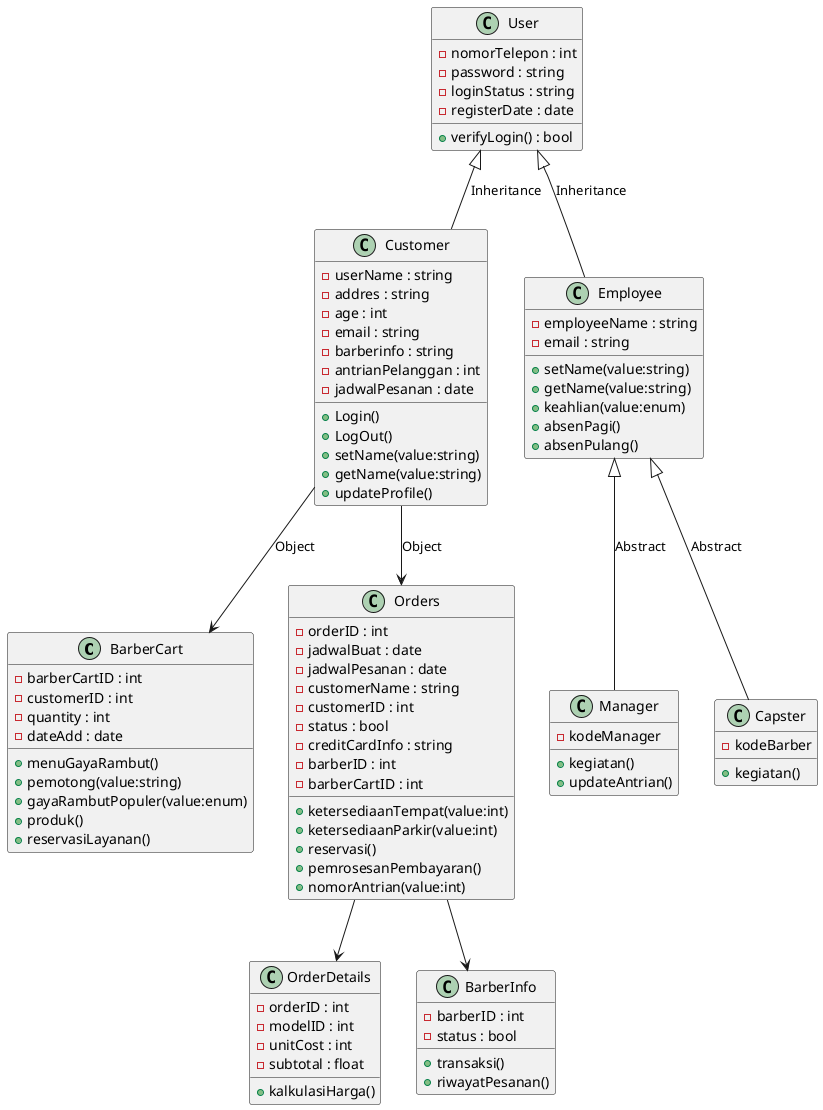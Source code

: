 @startuml
class BarberCart {
    - barberCartID : int
    - customerID : int
    - quantity : int
    - dateAdd : date
    + menuGayaRambut()
    + pemotong(value:string)
    + gayaRambutPopuler(value:enum)
    + produk()
    + reservasiLayanan()
}

class Orders {
    - orderID : int
    - jadwalBuat : date
    - jadwalPesanan : date
    - customerName : string
    - customerID : int
    - status : bool
    - creditCardInfo : string
    - barberID : int
    - barberCartID : int
    + ketersediaanTempat(value:int)
    + ketersediaanParkir(value:int)
    + reservasi()
    + pemrosesanPembayaran()
    + nomorAntrian(value:int)
}

class OrderDetails {
    - orderID : int
    - modelID : int
    - unitCost : int
    - subtotal : float
    + kalkulasiHarga()
}

class User {
    - nomorTelepon : int
    - password : string
    - loginStatus : string
    - registerDate : date
    + verifyLogin() : bool
}

class Customer {
    - userName : string
    - addres : string
    - age : int
    - email : string
    - barberinfo : string
    - antrianPelanggan : int
    - jadwalPesanan : date
    + Login()
    + LogOut()
    + setName(value:string)
    + getName(value:string)
    + updateProfile()
}

class Employee {
    - employeeName : string
    - email : string
    + setName(value:string)
    + getName(value:string)
    + keahlian(value:enum)
    + absenPagi()
    + absenPulang()
}

class Manager {
    - kodeManager
    + kegiatan()
    + updateAntrian()
}

class Capster {
    - kodeBarber
    + kegiatan()
}

class BarberInfo {
    - barberID : int
    - status : bool
    + transaksi()
    + riwayatPesanan()
}

User <|-- Customer : Inheritance
User <|-- Employee : Inheritance
Employee <|-- Manager : Abstract
Employee <|-- Capster : Abstract
Customer --> Orders : Object
Customer --> BarberCart : Object
Orders --> OrderDetails
Orders --> BarberInfo

@enduml
